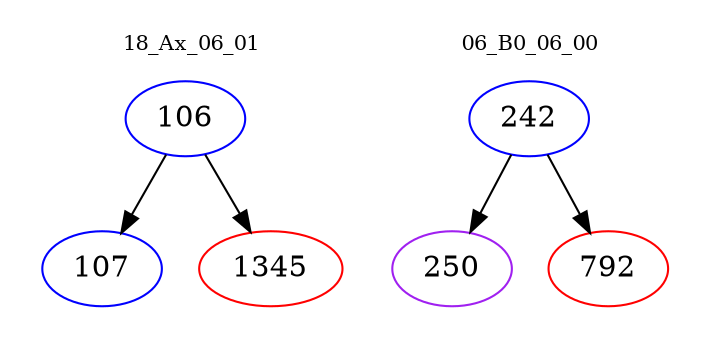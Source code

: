 digraph{
subgraph cluster_0 {
color = white
label = "18_Ax_06_01";
fontsize=10;
T0_106 [label="106", color="blue"]
T0_106 -> T0_107 [color="black"]
T0_107 [label="107", color="blue"]
T0_106 -> T0_1345 [color="black"]
T0_1345 [label="1345", color="red"]
}
subgraph cluster_1 {
color = white
label = "06_B0_06_00";
fontsize=10;
T1_242 [label="242", color="blue"]
T1_242 -> T1_250 [color="black"]
T1_250 [label="250", color="purple"]
T1_242 -> T1_792 [color="black"]
T1_792 [label="792", color="red"]
}
}
